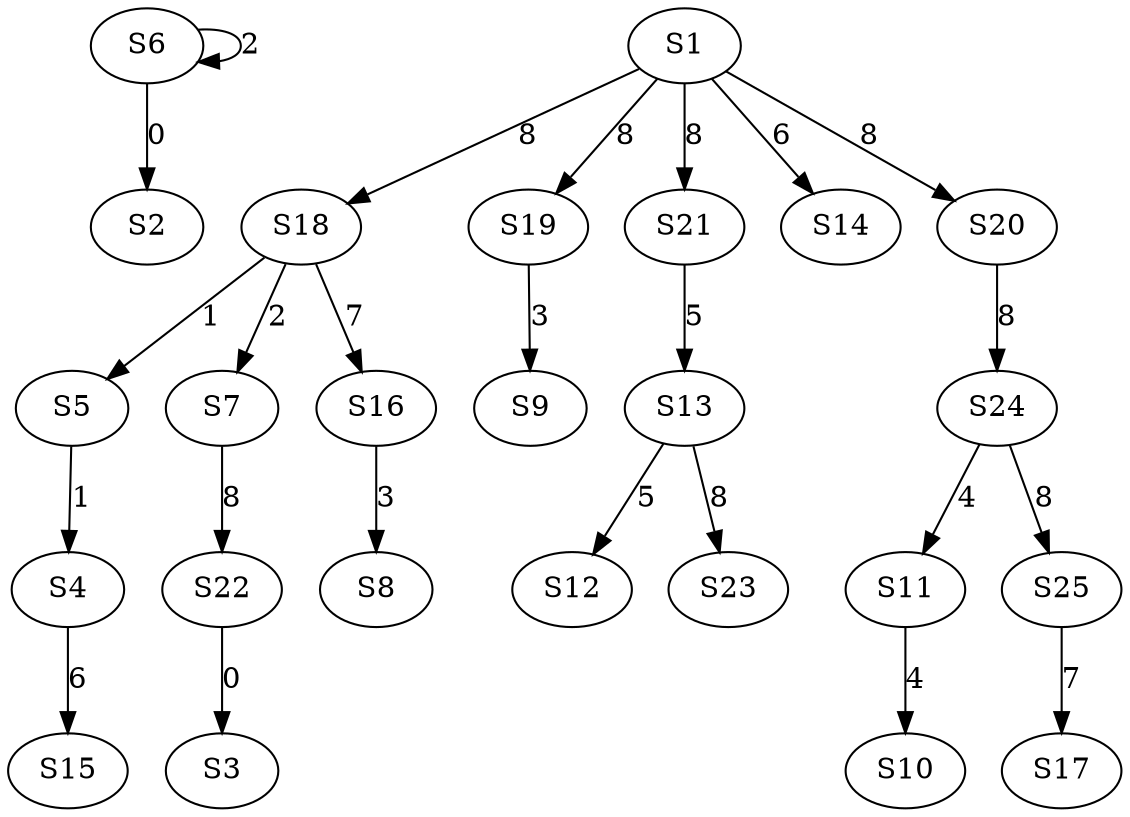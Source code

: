 strict digraph {
	S6 -> S2 [ label = 0 ];
	S22 -> S3 [ label = 0 ];
	S5 -> S4 [ label = 1 ];
	S18 -> S5 [ label = 1 ];
	S6 -> S6 [ label = 2 ];
	S18 -> S7 [ label = 2 ];
	S16 -> S8 [ label = 3 ];
	S19 -> S9 [ label = 3 ];
	S11 -> S10 [ label = 4 ];
	S24 -> S11 [ label = 4 ];
	S13 -> S12 [ label = 5 ];
	S21 -> S13 [ label = 5 ];
	S1 -> S14 [ label = 6 ];
	S4 -> S15 [ label = 6 ];
	S18 -> S16 [ label = 7 ];
	S25 -> S17 [ label = 7 ];
	S1 -> S18 [ label = 8 ];
	S1 -> S19 [ label = 8 ];
	S1 -> S20 [ label = 8 ];
	S1 -> S21 [ label = 8 ];
	S7 -> S22 [ label = 8 ];
	S13 -> S23 [ label = 8 ];
	S20 -> S24 [ label = 8 ];
	S24 -> S25 [ label = 8 ];
}